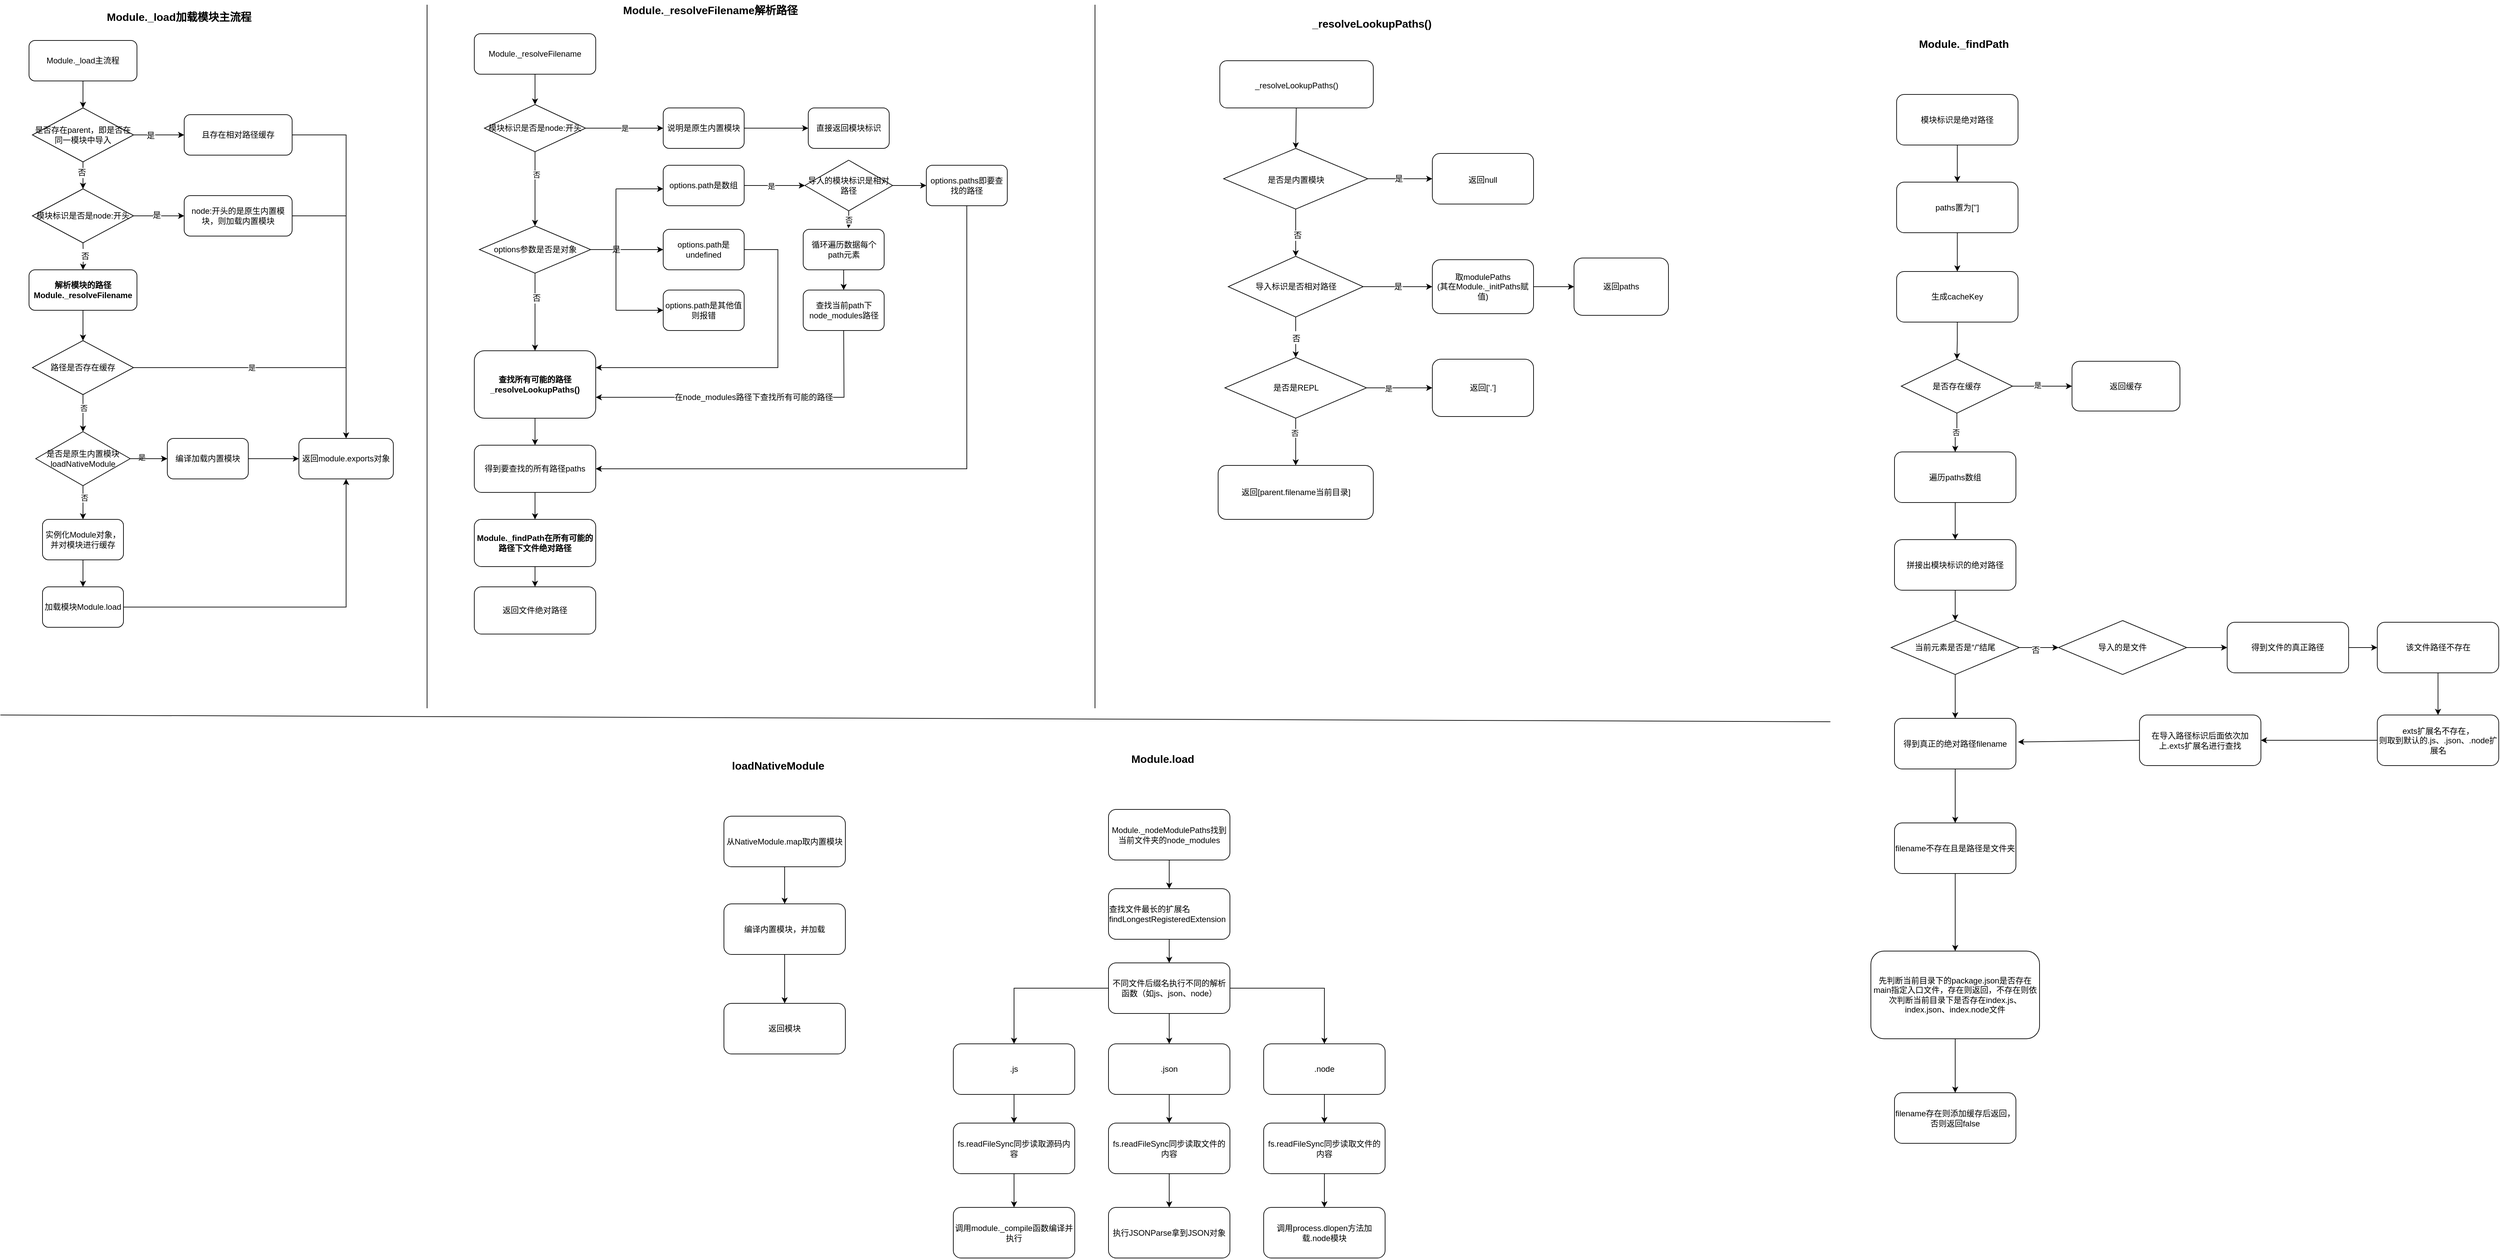 <mxfile version="20.5.3" type="device"><diagram id="jQAzcz3otH8ySnXE5FZI" name="第 1 页"><mxGraphModel dx="1720" dy="942" grid="1" gridSize="10" guides="1" tooltips="1" connect="1" arrows="1" fold="1" page="1" pageScale="1" pageWidth="3300" pageHeight="4681" math="0" shadow="0"><root><mxCell id="0"/><mxCell id="1" parent="0"/><mxCell id="ncr6c4pw31MumQTBHWfN-2" value="" style="edgeStyle=orthogonalEdgeStyle;rounded=0;orthogonalLoop=1;jettySize=auto;html=1;" parent="1" target="WLEjCtqEetgeiRURuD95-1" edge="1"><mxGeometry relative="1" as="geometry"><mxPoint x="140" y="370" as="sourcePoint"/></mxGeometry></mxCell><mxCell id="ncr6c4pw31MumQTBHWfN-17" value="&lt;font style=&quot;font-size: 12px;&quot;&gt;否&lt;/font&gt;" style="edgeLabel;html=1;align=center;verticalAlign=middle;resizable=0;points=[];fontSize=16;" parent="ncr6c4pw31MumQTBHWfN-2" vertex="1" connectable="0"><mxGeometry x="-0.125" y="2" relative="1" as="geometry"><mxPoint as="offset"/></mxGeometry></mxCell><mxCell id="WLEjCtqEetgeiRURuD95-5" value="" style="edgeStyle=orthogonalEdgeStyle;rounded=0;orthogonalLoop=1;jettySize=auto;html=1;" parent="1" source="WLEjCtqEetgeiRURuD95-1" target="WLEjCtqEetgeiRURuD95-3" edge="1"><mxGeometry relative="1" as="geometry"/></mxCell><mxCell id="WLEjCtqEetgeiRURuD95-1" value="&lt;b&gt;解析模块的路径Module._resolveFilename&lt;/b&gt;" style="rounded=1;whiteSpace=wrap;html=1;" parent="1" vertex="1"><mxGeometry x="60" y="410" width="160" height="60" as="geometry"/></mxCell><mxCell id="WLEjCtqEetgeiRURuD95-6" value="" style="edgeStyle=orthogonalEdgeStyle;rounded=0;orthogonalLoop=1;jettySize=auto;html=1;entryX=0.5;entryY=0;entryDx=0;entryDy=0;" parent="1" source="WLEjCtqEetgeiRURuD95-3" target="WLEjCtqEetgeiRURuD95-4" edge="1"><mxGeometry relative="1" as="geometry"/></mxCell><mxCell id="WLEjCtqEetgeiRURuD95-7" value="是" style="edgeLabel;html=1;align=center;verticalAlign=middle;resizable=0;points=[];" parent="WLEjCtqEetgeiRURuD95-6" vertex="1" connectable="0"><mxGeometry x="-0.167" relative="1" as="geometry"><mxPoint as="offset"/></mxGeometry></mxCell><mxCell id="WLEjCtqEetgeiRURuD95-9" value="" style="edgeStyle=orthogonalEdgeStyle;rounded=0;orthogonalLoop=1;jettySize=auto;html=1;" parent="1" source="WLEjCtqEetgeiRURuD95-3" edge="1"><mxGeometry relative="1" as="geometry"><mxPoint x="140" y="650" as="targetPoint"/></mxGeometry></mxCell><mxCell id="WLEjCtqEetgeiRURuD95-10" value="否" style="edgeLabel;html=1;align=center;verticalAlign=middle;resizable=0;points=[];" parent="WLEjCtqEetgeiRURuD95-9" vertex="1" connectable="0"><mxGeometry x="-0.286" y="1" relative="1" as="geometry"><mxPoint as="offset"/></mxGeometry></mxCell><mxCell id="WLEjCtqEetgeiRURuD95-3" value="路径是否存在缓存" style="rhombus;whiteSpace=wrap;html=1;" parent="1" vertex="1"><mxGeometry x="65" y="515" width="150" height="80" as="geometry"/></mxCell><mxCell id="WLEjCtqEetgeiRURuD95-4" value="返回module.exports对象" style="rounded=1;whiteSpace=wrap;html=1;" parent="1" vertex="1"><mxGeometry x="460" y="660" width="140" height="60" as="geometry"/></mxCell><mxCell id="WLEjCtqEetgeiRURuD95-16" value="" style="edgeStyle=orthogonalEdgeStyle;rounded=0;orthogonalLoop=1;jettySize=auto;html=1;" parent="1" source="WLEjCtqEetgeiRURuD95-11" target="WLEjCtqEetgeiRURuD95-15" edge="1"><mxGeometry relative="1" as="geometry"/></mxCell><mxCell id="WLEjCtqEetgeiRURuD95-17" value="否" style="edgeLabel;html=1;align=center;verticalAlign=middle;resizable=0;points=[];" parent="WLEjCtqEetgeiRURuD95-16" vertex="1" connectable="0"><mxGeometry x="-0.286" y="2" relative="1" as="geometry"><mxPoint as="offset"/></mxGeometry></mxCell><mxCell id="ncr6c4pw31MumQTBHWfN-6" value="" style="edgeStyle=orthogonalEdgeStyle;rounded=0;orthogonalLoop=1;jettySize=auto;html=1;" parent="1" source="WLEjCtqEetgeiRURuD95-11" target="ncr6c4pw31MumQTBHWfN-5" edge="1"><mxGeometry relative="1" as="geometry"/></mxCell><mxCell id="ncr6c4pw31MumQTBHWfN-8" value="是" style="edgeLabel;html=1;align=center;verticalAlign=middle;resizable=0;points=[];" parent="ncr6c4pw31MumQTBHWfN-6" vertex="1" connectable="0"><mxGeometry x="-0.378" y="2" relative="1" as="geometry"><mxPoint as="offset"/></mxGeometry></mxCell><mxCell id="ncr6c4pw31MumQTBHWfN-9" value="" style="edgeStyle=orthogonalEdgeStyle;rounded=0;orthogonalLoop=1;jettySize=auto;html=1;" parent="1" source="WLEjCtqEetgeiRURuD95-11" target="ncr6c4pw31MumQTBHWfN-5" edge="1"><mxGeometry relative="1" as="geometry"/></mxCell><mxCell id="WLEjCtqEetgeiRURuD95-11" value="是否是原生内置模块loadNativeModule" style="rhombus;whiteSpace=wrap;html=1;" parent="1" vertex="1"><mxGeometry x="70" y="650" width="140" height="80" as="geometry"/></mxCell><mxCell id="WLEjCtqEetgeiRURuD95-19" value="" style="edgeStyle=orthogonalEdgeStyle;rounded=0;orthogonalLoop=1;jettySize=auto;html=1;" parent="1" source="WLEjCtqEetgeiRURuD95-15" target="WLEjCtqEetgeiRURuD95-18" edge="1"><mxGeometry relative="1" as="geometry"/></mxCell><mxCell id="WLEjCtqEetgeiRURuD95-15" value="实例化Module对象，并对模块进行缓存" style="rounded=1;whiteSpace=wrap;html=1;" parent="1" vertex="1"><mxGeometry x="80" y="780" width="120" height="60" as="geometry"/></mxCell><mxCell id="WLEjCtqEetgeiRURuD95-21" value="" style="edgeStyle=orthogonalEdgeStyle;rounded=0;orthogonalLoop=1;jettySize=auto;html=1;entryX=0.5;entryY=1;entryDx=0;entryDy=0;" parent="1" source="WLEjCtqEetgeiRURuD95-18" target="WLEjCtqEetgeiRURuD95-4" edge="1"><mxGeometry relative="1" as="geometry"><mxPoint x="470" y="730" as="targetPoint"/></mxGeometry></mxCell><mxCell id="WLEjCtqEetgeiRURuD95-18" value="加载模块Module.load" style="rounded=1;whiteSpace=wrap;html=1;" parent="1" vertex="1"><mxGeometry x="80" y="880" width="120" height="60" as="geometry"/></mxCell><mxCell id="WLEjCtqEetgeiRURuD95-24" value="&lt;font style=&quot;font-size: 16px;&quot;&gt;&lt;b&gt;Module._resolveFilename解析路径&lt;/b&gt;&lt;/font&gt;" style="text;html=1;strokeColor=none;fillColor=none;align=center;verticalAlign=middle;whiteSpace=wrap;rounded=0;" parent="1" vertex="1"><mxGeometry x="920" y="10" width="300" height="30" as="geometry"/></mxCell><mxCell id="ncr6c4pw31MumQTBHWfN-36" value="" style="edgeStyle=orthogonalEdgeStyle;rounded=0;orthogonalLoop=1;jettySize=auto;html=1;fontSize=12;" parent="1" source="WLEjCtqEetgeiRURuD95-25" target="ncr6c4pw31MumQTBHWfN-35" edge="1"><mxGeometry relative="1" as="geometry"/></mxCell><mxCell id="WLEjCtqEetgeiRURuD95-25" value="说明是原生内置模块" style="rounded=1;whiteSpace=wrap;html=1;" parent="1" vertex="1"><mxGeometry x="1000" y="170" width="120" height="60" as="geometry"/></mxCell><mxCell id="WLEjCtqEetgeiRURuD95-27" value="是" style="edgeStyle=orthogonalEdgeStyle;rounded=0;orthogonalLoop=1;jettySize=auto;html=1;" parent="1" source="WLEjCtqEetgeiRURuD95-26" target="WLEjCtqEetgeiRURuD95-25" edge="1"><mxGeometry relative="1" as="geometry"/></mxCell><mxCell id="WLEjCtqEetgeiRURuD95-29" value="" style="edgeStyle=orthogonalEdgeStyle;rounded=0;orthogonalLoop=1;jettySize=auto;html=1;entryX=0.5;entryY=0;entryDx=0;entryDy=0;" parent="1" source="WLEjCtqEetgeiRURuD95-26" target="ncr6c4pw31MumQTBHWfN-40" edge="1"><mxGeometry relative="1" as="geometry"><mxPoint x="810" y="290" as="targetPoint"/></mxGeometry></mxCell><mxCell id="WLEjCtqEetgeiRURuD95-32" value="否" style="edgeLabel;html=1;align=center;verticalAlign=middle;resizable=0;points=[];" parent="WLEjCtqEetgeiRURuD95-29" vertex="1" connectable="0"><mxGeometry x="-0.383" y="2" relative="1" as="geometry"><mxPoint as="offset"/></mxGeometry></mxCell><mxCell id="WLEjCtqEetgeiRURuD95-26" value="模块标识是否是node:开头" style="rhombus;whiteSpace=wrap;html=1;" parent="1" vertex="1"><mxGeometry x="735" y="165" width="150" height="70" as="geometry"/></mxCell><mxCell id="WLEjCtqEetgeiRURuD95-42" value="" style="edgeStyle=orthogonalEdgeStyle;rounded=0;orthogonalLoop=1;jettySize=auto;html=1;" parent="1" source="WLEjCtqEetgeiRURuD95-34" target="WLEjCtqEetgeiRURuD95-41" edge="1"><mxGeometry relative="1" as="geometry"/></mxCell><mxCell id="WLEjCtqEetgeiRURuD95-34" value="&lt;b&gt;查找所有可能的路径_resolveLookupPaths()&lt;/b&gt;" style="rounded=1;whiteSpace=wrap;html=1;" parent="1" vertex="1"><mxGeometry x="720" y="530" width="180" height="100" as="geometry"/></mxCell><mxCell id="WLEjCtqEetgeiRURuD95-71" value="" style="edgeStyle=orthogonalEdgeStyle;rounded=0;orthogonalLoop=1;jettySize=auto;html=1;" parent="1" source="WLEjCtqEetgeiRURuD95-41" target="WLEjCtqEetgeiRURuD95-70" edge="1"><mxGeometry relative="1" as="geometry"/></mxCell><mxCell id="WLEjCtqEetgeiRURuD95-41" value="得到要查找的所有路径paths" style="rounded=1;whiteSpace=wrap;html=1;" parent="1" vertex="1"><mxGeometry x="720" y="670" width="180" height="70" as="geometry"/></mxCell><mxCell id="WLEjCtqEetgeiRURuD95-55" value="" style="edgeStyle=orthogonalEdgeStyle;rounded=0;orthogonalLoop=1;jettySize=auto;html=1;entryX=0;entryY=0.5;entryDx=0;entryDy=0;exitX=1;exitY=0.5;exitDx=0;exitDy=0;" parent="1" source="ncr6c4pw31MumQTBHWfN-46" target="WLEjCtqEetgeiRURuD95-63" edge="1"><mxGeometry relative="1" as="geometry"><mxPoint x="1440" y="325" as="targetPoint"/><mxPoint x="1310" y="325" as="sourcePoint"/></mxGeometry></mxCell><mxCell id="WLEjCtqEetgeiRURuD95-56" value="是" style="edgeLabel;html=1;align=center;verticalAlign=middle;resizable=0;points=[];" parent="WLEjCtqEetgeiRURuD95-55" vertex="1" connectable="0"><mxGeometry x="-0.125" y="-1" relative="1" as="geometry"><mxPoint as="offset"/></mxGeometry></mxCell><mxCell id="WLEjCtqEetgeiRURuD95-66" value="否" style="edgeStyle=orthogonalEdgeStyle;rounded=0;orthogonalLoop=1;jettySize=auto;html=1;entryX=0.558;entryY=-0.025;entryDx=0;entryDy=0;entryPerimeter=0;" parent="1" source="WLEjCtqEetgeiRURuD95-63" target="ncr6c4pw31MumQTBHWfN-68" edge="1"><mxGeometry relative="1" as="geometry"><mxPoint x="1300" y="360" as="targetPoint"/></mxGeometry></mxCell><mxCell id="ncr6c4pw31MumQTBHWfN-67" value="" style="edgeStyle=orthogonalEdgeStyle;rounded=0;orthogonalLoop=1;jettySize=auto;html=1;fontSize=12;" parent="1" source="WLEjCtqEetgeiRURuD95-63" target="ncr6c4pw31MumQTBHWfN-66" edge="1"><mxGeometry relative="1" as="geometry"/></mxCell><mxCell id="WLEjCtqEetgeiRURuD95-63" value="导入的模块标识是相对路径" style="rhombus;whiteSpace=wrap;html=1;" parent="1" vertex="1"><mxGeometry x="1210" y="247.5" width="130" height="75" as="geometry"/></mxCell><mxCell id="WLEjCtqEetgeiRURuD95-65" value="查找当前path下node_modules路径" style="rounded=1;whiteSpace=wrap;html=1;" parent="1" vertex="1"><mxGeometry x="1207.5" y="440" width="120" height="60" as="geometry"/></mxCell><mxCell id="WLEjCtqEetgeiRURuD95-73" value="" style="edgeStyle=orthogonalEdgeStyle;rounded=0;orthogonalLoop=1;jettySize=auto;html=1;" parent="1" source="WLEjCtqEetgeiRURuD95-70" target="WLEjCtqEetgeiRURuD95-72" edge="1"><mxGeometry relative="1" as="geometry"/></mxCell><mxCell id="WLEjCtqEetgeiRURuD95-70" value="&lt;b&gt;Module._findPath在所有可能的路径下文件绝对路径&lt;/b&gt;" style="rounded=1;whiteSpace=wrap;html=1;" parent="1" vertex="1"><mxGeometry x="720" y="780" width="180" height="70" as="geometry"/></mxCell><mxCell id="WLEjCtqEetgeiRURuD95-72" value="返回文件绝对路径" style="rounded=1;whiteSpace=wrap;html=1;" parent="1" vertex="1"><mxGeometry x="720" y="880" width="180" height="70" as="geometry"/></mxCell><mxCell id="WLEjCtqEetgeiRURuD95-97" value="" style="edgeStyle=orthogonalEdgeStyle;rounded=0;orthogonalLoop=1;jettySize=auto;html=1;" parent="1" source="WLEjCtqEetgeiRURuD95-74" target="WLEjCtqEetgeiRURuD95-96" edge="1"><mxGeometry relative="1" as="geometry"/></mxCell><mxCell id="WLEjCtqEetgeiRURuD95-74" value="生成cacheKey" style="rounded=1;whiteSpace=wrap;html=1;" parent="1" vertex="1"><mxGeometry x="2828.13" y="412.5" width="180" height="75" as="geometry"/></mxCell><mxCell id="WLEjCtqEetgeiRURuD95-75" value="&lt;font style=&quot;font-size: 16px;&quot;&gt;&lt;b&gt;Module._findPath&lt;/b&gt;&lt;/font&gt;" style="text;html=1;strokeColor=none;fillColor=none;align=center;verticalAlign=middle;whiteSpace=wrap;rounded=0;" parent="1" vertex="1"><mxGeometry x="2898.13" y="60" width="60" height="30" as="geometry"/></mxCell><mxCell id="WLEjCtqEetgeiRURuD95-77" value="&lt;span style=&quot;&quot;&gt;&lt;font style=&quot;font-size: 16px;&quot;&gt;&lt;b&gt;_resolveLookupPaths()&lt;/b&gt;&lt;/font&gt;&lt;/span&gt;" style="text;html=1;align=center;verticalAlign=middle;resizable=0;points=[];autosize=1;strokeColor=none;fillColor=none;" parent="1" vertex="1"><mxGeometry x="1950" y="30" width="200" height="30" as="geometry"/></mxCell><mxCell id="WLEjCtqEetgeiRURuD95-81" value="" style="edgeStyle=orthogonalEdgeStyle;rounded=0;orthogonalLoop=1;jettySize=auto;html=1;" parent="1" source="WLEjCtqEetgeiRURuD95-78" target="WLEjCtqEetgeiRURuD95-80" edge="1"><mxGeometry relative="1" as="geometry"/></mxCell><mxCell id="WLEjCtqEetgeiRURuD95-78" value="取modulePaths&lt;br&gt;(其在Module._initPaths赋值)" style="rounded=1;whiteSpace=wrap;html=1;" parent="1" vertex="1"><mxGeometry x="2140" y="395" width="150" height="80" as="geometry"/></mxCell><mxCell id="WLEjCtqEetgeiRURuD95-80" value="返回paths" style="rounded=1;whiteSpace=wrap;html=1;" parent="1" vertex="1"><mxGeometry x="2350" y="392.5" width="140" height="85" as="geometry"/></mxCell><mxCell id="WLEjCtqEetgeiRURuD95-83" value="导入标识是否相对路径" style="rhombus;whiteSpace=wrap;html=1;" parent="1" vertex="1"><mxGeometry x="1837.5" y="390" width="200" height="90" as="geometry"/></mxCell><mxCell id="WLEjCtqEetgeiRURuD95-90" value="" style="edgeStyle=orthogonalEdgeStyle;rounded=0;orthogonalLoop=1;jettySize=auto;html=1;" parent="1" source="WLEjCtqEetgeiRURuD95-88" target="WLEjCtqEetgeiRURuD95-89" edge="1"><mxGeometry relative="1" as="geometry"/></mxCell><mxCell id="WLEjCtqEetgeiRURuD95-91" value="是" style="edgeLabel;html=1;align=center;verticalAlign=middle;resizable=0;points=[];" parent="WLEjCtqEetgeiRURuD95-90" vertex="1" connectable="0"><mxGeometry x="-0.339" y="-1" relative="1" as="geometry"><mxPoint as="offset"/></mxGeometry></mxCell><mxCell id="WLEjCtqEetgeiRURuD95-93" value="" style="edgeStyle=orthogonalEdgeStyle;rounded=0;orthogonalLoop=1;jettySize=auto;html=1;" parent="1" source="WLEjCtqEetgeiRURuD95-88" target="WLEjCtqEetgeiRURuD95-92" edge="1"><mxGeometry relative="1" as="geometry"/></mxCell><mxCell id="WLEjCtqEetgeiRURuD95-94" value="否" style="edgeLabel;html=1;align=center;verticalAlign=middle;resizable=0;points=[];" parent="WLEjCtqEetgeiRURuD95-93" vertex="1" connectable="0"><mxGeometry x="-0.371" y="-2" relative="1" as="geometry"><mxPoint as="offset"/></mxGeometry></mxCell><mxCell id="WLEjCtqEetgeiRURuD95-88" value="是否是REPL" style="rhombus;whiteSpace=wrap;html=1;" parent="1" vertex="1"><mxGeometry x="1832.51" y="540" width="210" height="90" as="geometry"/></mxCell><mxCell id="WLEjCtqEetgeiRURuD95-89" value="返回['.']" style="rounded=1;whiteSpace=wrap;html=1;" parent="1" vertex="1"><mxGeometry x="2140" y="542.5" width="150" height="85" as="geometry"/></mxCell><mxCell id="WLEjCtqEetgeiRURuD95-92" value="返回[parent.filename当前目录]" style="rounded=1;whiteSpace=wrap;html=1;" parent="1" vertex="1"><mxGeometry x="1822.51" y="700" width="230" height="80" as="geometry"/></mxCell><mxCell id="WLEjCtqEetgeiRURuD95-99" value="" style="edgeStyle=orthogonalEdgeStyle;rounded=0;orthogonalLoop=1;jettySize=auto;html=1;" parent="1" source="WLEjCtqEetgeiRURuD95-96" target="WLEjCtqEetgeiRURuD95-98" edge="1"><mxGeometry relative="1" as="geometry"/></mxCell><mxCell id="WLEjCtqEetgeiRURuD95-101" value="是" style="edgeLabel;html=1;align=center;verticalAlign=middle;resizable=0;points=[];" parent="WLEjCtqEetgeiRURuD95-99" vertex="1" connectable="0"><mxGeometry x="-0.156" y="2" relative="1" as="geometry"><mxPoint as="offset"/></mxGeometry></mxCell><mxCell id="WLEjCtqEetgeiRURuD95-102" value="否" style="edgeStyle=orthogonalEdgeStyle;rounded=0;orthogonalLoop=1;jettySize=auto;html=1;" parent="1" source="WLEjCtqEetgeiRURuD95-96" target="WLEjCtqEetgeiRURuD95-100" edge="1"><mxGeometry relative="1" as="geometry"/></mxCell><mxCell id="WLEjCtqEetgeiRURuD95-96" value="是否存在缓存" style="rhombus;whiteSpace=wrap;html=1;" parent="1" vertex="1"><mxGeometry x="2835" y="542.5" width="165" height="80" as="geometry"/></mxCell><mxCell id="WLEjCtqEetgeiRURuD95-98" value="返回缓存" style="rounded=1;whiteSpace=wrap;html=1;" parent="1" vertex="1"><mxGeometry x="3088.13" y="545.63" width="160" height="73.75" as="geometry"/></mxCell><mxCell id="ncr6c4pw31MumQTBHWfN-126" value="" style="edgeStyle=orthogonalEdgeStyle;rounded=0;orthogonalLoop=1;jettySize=auto;html=1;fontSize=12;fontColor=#000000;" parent="1" source="WLEjCtqEetgeiRURuD95-100" target="WLEjCtqEetgeiRURuD95-103" edge="1"><mxGeometry relative="1" as="geometry"/></mxCell><mxCell id="WLEjCtqEetgeiRURuD95-100" value="遍历paths数组" style="rounded=1;whiteSpace=wrap;html=1;" parent="1" vertex="1"><mxGeometry x="2825" y="680" width="180" height="75" as="geometry"/></mxCell><mxCell id="WLEjCtqEetgeiRURuD95-107" value="" style="edgeStyle=orthogonalEdgeStyle;rounded=0;orthogonalLoop=1;jettySize=auto;html=1;" parent="1" source="WLEjCtqEetgeiRURuD95-103" target="WLEjCtqEetgeiRURuD95-106" edge="1"><mxGeometry relative="1" as="geometry"/></mxCell><mxCell id="WLEjCtqEetgeiRURuD95-103" value="拼接出模块标识的绝对路径" style="rounded=1;whiteSpace=wrap;html=1;" parent="1" vertex="1"><mxGeometry x="2825" y="810" width="180" height="75" as="geometry"/></mxCell><mxCell id="ncr6c4pw31MumQTBHWfN-104" value="" style="edgeStyle=orthogonalEdgeStyle;rounded=0;orthogonalLoop=1;jettySize=auto;html=1;fontSize=16;fontColor=#000000;" parent="1" source="WLEjCtqEetgeiRURuD95-106" target="ncr6c4pw31MumQTBHWfN-102" edge="1"><mxGeometry relative="1" as="geometry"/></mxCell><mxCell id="ncr6c4pw31MumQTBHWfN-105" value="&lt;font style=&quot;font-size: 12px;&quot;&gt;否&lt;/font&gt;" style="edgeLabel;html=1;align=center;verticalAlign=middle;resizable=0;points=[];fontSize=16;fontColor=#000000;" parent="ncr6c4pw31MumQTBHWfN-104" vertex="1" connectable="0"><mxGeometry x="-0.178" y="-2" relative="1" as="geometry"><mxPoint as="offset"/></mxGeometry></mxCell><mxCell id="ncr6c4pw31MumQTBHWfN-124" value="" style="edgeStyle=orthogonalEdgeStyle;rounded=0;orthogonalLoop=1;jettySize=auto;html=1;fontSize=12;fontColor=#000000;" parent="1" source="WLEjCtqEetgeiRURuD95-106" target="WLEjCtqEetgeiRURuD95-111" edge="1"><mxGeometry relative="1" as="geometry"/></mxCell><mxCell id="WLEjCtqEetgeiRURuD95-106" value="当前元素是否是“/”结尾" style="rhombus;whiteSpace=wrap;html=1;" parent="1" vertex="1"><mxGeometry x="2820" y="930" width="190" height="80" as="geometry"/></mxCell><mxCell id="WLEjCtqEetgeiRURuD95-117" value="" style="edgeStyle=orthogonalEdgeStyle;rounded=0;orthogonalLoop=1;jettySize=auto;html=1;fontSize=12;" parent="1" source="WLEjCtqEetgeiRURuD95-111" target="WLEjCtqEetgeiRURuD95-116" edge="1"><mxGeometry relative="1" as="geometry"/></mxCell><mxCell id="WLEjCtqEetgeiRURuD95-111" value="得到真正的绝对路径filename" style="rounded=1;whiteSpace=wrap;html=1;" parent="1" vertex="1"><mxGeometry x="2825" y="1075" width="180" height="75" as="geometry"/></mxCell><mxCell id="WLEjCtqEetgeiRURuD95-113" value="&lt;p&gt;&lt;font style=&quot;font-size: 12px;&quot;&gt;&lt;span style=&quot;caret-color: rgb(51, 51, 51); font-family: &amp;quot;Open Sans&amp;quot;, &amp;quot;Clear Sans&amp;quot;, &amp;quot;Helvetica Neue&amp;quot;, Helvetica, Arial, sans-serif; orphans: 4; text-align: left; text-size-adjust: auto; background-color: rgb(255, 255, 255);&quot;&gt;在导入路径标识后面依次加上.exts扩展名进行查找&lt;/span&gt;&lt;/font&gt;&lt;/p&gt;" style="rounded=1;whiteSpace=wrap;html=1;" parent="1" vertex="1"><mxGeometry x="3188.13" y="1070" width="180" height="75" as="geometry"/></mxCell><mxCell id="WLEjCtqEetgeiRURuD95-119" value="" style="edgeStyle=orthogonalEdgeStyle;rounded=0;orthogonalLoop=1;jettySize=auto;html=1;fontFamily=Helvetica;fontSize=12;" parent="1" source="WLEjCtqEetgeiRURuD95-116" target="WLEjCtqEetgeiRURuD95-118" edge="1"><mxGeometry relative="1" as="geometry"/></mxCell><mxCell id="WLEjCtqEetgeiRURuD95-116" value="filename不存在且是路径是文件夹" style="rounded=1;whiteSpace=wrap;html=1;" parent="1" vertex="1"><mxGeometry x="2825" y="1230" width="180" height="75" as="geometry"/></mxCell><mxCell id="WLEjCtqEetgeiRURuD95-121" value="" style="edgeStyle=orthogonalEdgeStyle;rounded=0;orthogonalLoop=1;jettySize=auto;html=1;fontFamily=Helvetica;fontSize=12;" parent="1" source="WLEjCtqEetgeiRURuD95-118" target="WLEjCtqEetgeiRURuD95-120" edge="1"><mxGeometry relative="1" as="geometry"/></mxCell><mxCell id="WLEjCtqEetgeiRURuD95-118" value="&lt;font style=&quot;font-size: 12px;&quot;&gt;&lt;span style=&quot;caret-color: rgb(51, 51, 51); orphans: 4; text-align: left; text-size-adjust: auto; background-color: rgb(255, 255, 255);&quot;&gt;&lt;font style=&quot;font-size: 12px;&quot;&gt;先判断当前目录下的package.json是否存在main指定入口文件，&lt;/font&gt;&lt;/span&gt;&lt;span style=&quot;caret-color: rgb(51, 51, 51); orphans: 4; text-align: left; text-size-adjust: auto; background-color: rgb(255, 255, 255);&quot;&gt;存在则返回，不存在则依次判断当前目录下是否存在index.js、index.json、index.node文件&lt;/span&gt;&lt;/font&gt;" style="rounded=1;whiteSpace=wrap;html=1;fontSize=12;" parent="1" vertex="1"><mxGeometry x="2790" y="1420" width="250" height="130" as="geometry"/></mxCell><mxCell id="WLEjCtqEetgeiRURuD95-120" value="filename存在则添加缓存后返回，否则返回false" style="rounded=1;whiteSpace=wrap;html=1;" parent="1" vertex="1"><mxGeometry x="2825" y="1630" width="180" height="75" as="geometry"/></mxCell><mxCell id="WLEjCtqEetgeiRURuD95-129" value="" style="edgeStyle=orthogonalEdgeStyle;rounded=0;orthogonalLoop=1;jettySize=auto;html=1;fontFamily=Helvetica;fontSize=12;" parent="1" source="WLEjCtqEetgeiRURuD95-122" target="WLEjCtqEetgeiRURuD95-126" edge="1"><mxGeometry relative="1" as="geometry"/></mxCell><mxCell id="WLEjCtqEetgeiRURuD95-122" value="从NativeModule.map取内置模块" style="rounded=1;whiteSpace=wrap;html=1;fontFamily=Helvetica;fontSize=12;" parent="1" vertex="1"><mxGeometry x="1090" y="1220" width="180" height="75" as="geometry"/></mxCell><mxCell id="WLEjCtqEetgeiRURuD95-123" value="&lt;font style=&quot;font-size: 16px;&quot;&gt;&lt;b&gt;loadNativeModule&lt;/b&gt;&lt;/font&gt;" style="text;html=1;align=center;verticalAlign=middle;resizable=0;points=[];autosize=1;strokeColor=none;fillColor=none;fontSize=12;fontFamily=Helvetica;" parent="1" vertex="1"><mxGeometry x="1090" y="1130" width="160" height="30" as="geometry"/></mxCell><mxCell id="WLEjCtqEetgeiRURuD95-132" value="" style="edgeStyle=orthogonalEdgeStyle;rounded=0;orthogonalLoop=1;jettySize=auto;html=1;fontFamily=Helvetica;fontSize=12;" parent="1" source="WLEjCtqEetgeiRURuD95-124" target="WLEjCtqEetgeiRURuD95-131" edge="1"><mxGeometry relative="1" as="geometry"/></mxCell><mxCell id="WLEjCtqEetgeiRURuD95-124" value="&lt;div style=&quot;orphans: 4;&quot;&gt;&lt;font style=&quot;font-size: 12px;&quot;&gt;Module._nodeModulePaths找到当前文件夹的node_modules&lt;/font&gt;&lt;br&gt;&lt;/div&gt;" style="rounded=1;whiteSpace=wrap;html=1;fontFamily=Helvetica;fontSize=12;align=center;" parent="1" vertex="1"><mxGeometry x="1660" y="1210" width="180" height="75" as="geometry"/></mxCell><mxCell id="WLEjCtqEetgeiRURuD95-125" value="&lt;font style=&quot;font-size: 16px;&quot;&gt;&lt;b&gt;Module.load&lt;/b&gt;&lt;/font&gt;" style="text;html=1;align=center;verticalAlign=middle;resizable=0;points=[];autosize=1;strokeColor=none;fillColor=none;fontSize=12;fontFamily=Helvetica;" parent="1" vertex="1"><mxGeometry x="1680" y="1120" width="120" height="30" as="geometry"/></mxCell><mxCell id="WLEjCtqEetgeiRURuD95-130" value="" style="edgeStyle=orthogonalEdgeStyle;rounded=0;orthogonalLoop=1;jettySize=auto;html=1;fontFamily=Helvetica;fontSize=12;" parent="1" source="WLEjCtqEetgeiRURuD95-126" target="WLEjCtqEetgeiRURuD95-128" edge="1"><mxGeometry relative="1" as="geometry"/></mxCell><mxCell id="WLEjCtqEetgeiRURuD95-126" value="编译内置模块，并加载" style="rounded=1;whiteSpace=wrap;html=1;fontFamily=Helvetica;fontSize=12;" parent="1" vertex="1"><mxGeometry x="1090" y="1350" width="180" height="75" as="geometry"/></mxCell><mxCell id="WLEjCtqEetgeiRURuD95-128" value="返回模块" style="rounded=1;whiteSpace=wrap;html=1;fontFamily=Helvetica;fontSize=12;" parent="1" vertex="1"><mxGeometry x="1090" y="1497.5" width="180" height="75" as="geometry"/></mxCell><mxCell id="WLEjCtqEetgeiRURuD95-134" value="" style="edgeStyle=orthogonalEdgeStyle;rounded=0;orthogonalLoop=1;jettySize=auto;html=1;fontFamily=Helvetica;fontSize=12;" parent="1" source="WLEjCtqEetgeiRURuD95-131" target="WLEjCtqEetgeiRURuD95-133" edge="1"><mxGeometry relative="1" as="geometry"/></mxCell><mxCell id="WLEjCtqEetgeiRURuD95-131" value="&lt;div style=&quot;orphans: 4; text-align: left;&quot;&gt;&lt;font style=&quot;font-size: 12px;&quot;&gt;查找文件最长的扩展名findLongestRegisteredExtension&lt;/font&gt;&lt;br&gt;&lt;/div&gt;" style="rounded=1;whiteSpace=wrap;html=1;fontFamily=Helvetica;fontSize=12;" parent="1" vertex="1"><mxGeometry x="1660" y="1327.5" width="180" height="75" as="geometry"/></mxCell><mxCell id="WLEjCtqEetgeiRURuD95-140" value="" style="edgeStyle=orthogonalEdgeStyle;rounded=0;orthogonalLoop=1;jettySize=auto;html=1;fontFamily=Helvetica;fontSize=12;" parent="1" source="WLEjCtqEetgeiRURuD95-133" target="WLEjCtqEetgeiRURuD95-138" edge="1"><mxGeometry relative="1" as="geometry"/></mxCell><mxCell id="WLEjCtqEetgeiRURuD95-133" value="不同文件后缀名执行不同的解析函数（如js、json、node）" style="rounded=1;whiteSpace=wrap;html=1;fontFamily=Helvetica;fontSize=12;" parent="1" vertex="1"><mxGeometry x="1660" y="1437.5" width="180" height="75" as="geometry"/></mxCell><mxCell id="WLEjCtqEetgeiRURuD95-144" value="" style="edgeStyle=orthogonalEdgeStyle;rounded=0;orthogonalLoop=1;jettySize=auto;html=1;fontFamily=Helvetica;fontSize=12;" parent="1" source="WLEjCtqEetgeiRURuD95-137" target="WLEjCtqEetgeiRURuD95-143" edge="1"><mxGeometry relative="1" as="geometry"/></mxCell><mxCell id="WLEjCtqEetgeiRURuD95-137" value=".js" style="rounded=1;whiteSpace=wrap;html=1;fontFamily=Helvetica;fontSize=12;" parent="1" vertex="1"><mxGeometry x="1430" y="1557.5" width="180" height="75" as="geometry"/></mxCell><mxCell id="WLEjCtqEetgeiRURuD95-148" value="" style="edgeStyle=orthogonalEdgeStyle;rounded=0;orthogonalLoop=1;jettySize=auto;html=1;fontFamily=Helvetica;fontSize=12;" parent="1" source="WLEjCtqEetgeiRURuD95-138" target="WLEjCtqEetgeiRURuD95-147" edge="1"><mxGeometry relative="1" as="geometry"/></mxCell><mxCell id="WLEjCtqEetgeiRURuD95-138" value=".json" style="rounded=1;whiteSpace=wrap;html=1;fontFamily=Helvetica;fontSize=12;" parent="1" vertex="1"><mxGeometry x="1660" y="1557.5" width="180" height="75" as="geometry"/></mxCell><mxCell id="WLEjCtqEetgeiRURuD95-152" value="" style="edgeStyle=orthogonalEdgeStyle;rounded=0;orthogonalLoop=1;jettySize=auto;html=1;fontFamily=Helvetica;fontSize=12;" parent="1" source="WLEjCtqEetgeiRURuD95-139" target="WLEjCtqEetgeiRURuD95-151" edge="1"><mxGeometry relative="1" as="geometry"/></mxCell><mxCell id="WLEjCtqEetgeiRURuD95-139" value=".node" style="rounded=1;whiteSpace=wrap;html=1;fontFamily=Helvetica;fontSize=12;" parent="1" vertex="1"><mxGeometry x="1890" y="1557.5" width="180" height="75" as="geometry"/></mxCell><mxCell id="WLEjCtqEetgeiRURuD95-141" value="" style="endArrow=classic;html=1;rounded=0;fontFamily=Helvetica;fontSize=12;entryX=0.5;entryY=0;entryDx=0;entryDy=0;exitX=0;exitY=0.5;exitDx=0;exitDy=0;" parent="1" source="WLEjCtqEetgeiRURuD95-133" target="WLEjCtqEetgeiRURuD95-137" edge="1"><mxGeometry width="50" height="50" relative="1" as="geometry"><mxPoint x="1680" y="1467.5" as="sourcePoint"/><mxPoint x="1590" y="1557.5" as="targetPoint"/><Array as="points"><mxPoint x="1520" y="1475"/></Array></mxGeometry></mxCell><mxCell id="WLEjCtqEetgeiRURuD95-142" value="" style="endArrow=classic;html=1;rounded=0;fontFamily=Helvetica;fontSize=12;entryX=0.5;entryY=0;entryDx=0;entryDy=0;exitX=1;exitY=0.5;exitDx=0;exitDy=0;" parent="1" source="WLEjCtqEetgeiRURuD95-133" target="WLEjCtqEetgeiRURuD95-139" edge="1"><mxGeometry width="50" height="50" relative="1" as="geometry"><mxPoint x="1850" y="1470" as="sourcePoint"/><mxPoint x="1950" y="1467.5" as="targetPoint"/><Array as="points"><mxPoint x="1980" y="1475"/></Array></mxGeometry></mxCell><mxCell id="WLEjCtqEetgeiRURuD95-146" value="" style="edgeStyle=orthogonalEdgeStyle;rounded=0;orthogonalLoop=1;jettySize=auto;html=1;fontFamily=Helvetica;fontSize=12;" parent="1" source="WLEjCtqEetgeiRURuD95-143" target="WLEjCtqEetgeiRURuD95-145" edge="1"><mxGeometry relative="1" as="geometry"/></mxCell><mxCell id="WLEjCtqEetgeiRURuD95-143" value="fs.readFileSync同步读取源码内容" style="rounded=1;whiteSpace=wrap;html=1;fontFamily=Helvetica;fontSize=12;" parent="1" vertex="1"><mxGeometry x="1430" y="1675" width="180" height="75" as="geometry"/></mxCell><mxCell id="WLEjCtqEetgeiRURuD95-145" value="调用module._compile函数编译并执行" style="rounded=1;whiteSpace=wrap;html=1;fontFamily=Helvetica;fontSize=12;" parent="1" vertex="1"><mxGeometry x="1430" y="1800" width="180" height="75" as="geometry"/></mxCell><mxCell id="WLEjCtqEetgeiRURuD95-150" value="" style="edgeStyle=orthogonalEdgeStyle;rounded=0;orthogonalLoop=1;jettySize=auto;html=1;fontFamily=Helvetica;fontSize=12;" parent="1" source="WLEjCtqEetgeiRURuD95-147" target="WLEjCtqEetgeiRURuD95-149" edge="1"><mxGeometry relative="1" as="geometry"/></mxCell><mxCell id="WLEjCtqEetgeiRURuD95-147" value="&lt;span style=&quot;caret-color: rgb(51, 51, 51); orphans: 4; text-align: start; text-size-adjust: auto; background-color: rgb(255, 255, 255);&quot;&gt;&lt;font style=&quot;font-size: 12px;&quot;&gt;fs.readFileSync同步读取文件的内容&lt;/font&gt;&lt;/span&gt;" style="rounded=1;whiteSpace=wrap;html=1;fontFamily=Helvetica;fontSize=12;" parent="1" vertex="1"><mxGeometry x="1660" y="1675" width="180" height="75" as="geometry"/></mxCell><mxCell id="WLEjCtqEetgeiRURuD95-149" value="&lt;span style=&quot;caret-color: rgb(51, 51, 51); orphans: 4; text-align: start; text-size-adjust: auto; background-color: rgb(255, 255, 255);&quot;&gt;&lt;font style=&quot;font-size: 12px;&quot;&gt;执行JSONParse拿到JSON对象&lt;/font&gt;&lt;/span&gt;" style="rounded=1;whiteSpace=wrap;html=1;fontFamily=Helvetica;fontSize=12;" parent="1" vertex="1"><mxGeometry x="1660" y="1800" width="180" height="75" as="geometry"/></mxCell><mxCell id="WLEjCtqEetgeiRURuD95-154" value="" style="edgeStyle=orthogonalEdgeStyle;rounded=0;orthogonalLoop=1;jettySize=auto;html=1;fontFamily=Helvetica;fontSize=12;" parent="1" source="WLEjCtqEetgeiRURuD95-151" target="WLEjCtqEetgeiRURuD95-153" edge="1"><mxGeometry relative="1" as="geometry"/></mxCell><mxCell id="WLEjCtqEetgeiRURuD95-151" value="fs.readFileSync同步读取文件的内容" style="rounded=1;whiteSpace=wrap;html=1;fontFamily=Helvetica;fontSize=12;" parent="1" vertex="1"><mxGeometry x="1890" y="1675" width="180" height="75" as="geometry"/></mxCell><mxCell id="WLEjCtqEetgeiRURuD95-153" value="调用process.dlopen方法加载.node模块" style="rounded=1;whiteSpace=wrap;html=1;fontFamily=Helvetica;fontSize=12;" parent="1" vertex="1"><mxGeometry x="1890" y="1800" width="180" height="75" as="geometry"/></mxCell><mxCell id="WLEjCtqEetgeiRURuD95-155" value="" style="endArrow=none;html=1;rounded=0;fontFamily=Helvetica;fontSize=12;" parent="1" edge="1"><mxGeometry width="50" height="50" relative="1" as="geometry"><mxPoint x="17.647" y="1070" as="sourcePoint"/><mxPoint x="2730" y="1080" as="targetPoint"/></mxGeometry></mxCell><mxCell id="ncr6c4pw31MumQTBHWfN-4" value="&lt;b&gt;&lt;font style=&quot;font-size: 16px;&quot;&gt;Module._load加载模块主流程&lt;/font&gt;&lt;/b&gt;" style="text;html=1;strokeColor=none;fillColor=none;align=center;verticalAlign=middle;whiteSpace=wrap;rounded=0;" parent="1" vertex="1"><mxGeometry x="160" y="20" width="245" height="30" as="geometry"/></mxCell><mxCell id="ncr6c4pw31MumQTBHWfN-7" value="" style="edgeStyle=orthogonalEdgeStyle;rounded=0;orthogonalLoop=1;jettySize=auto;html=1;" parent="1" source="ncr6c4pw31MumQTBHWfN-5" target="WLEjCtqEetgeiRURuD95-4" edge="1"><mxGeometry relative="1" as="geometry"/></mxCell><mxCell id="ncr6c4pw31MumQTBHWfN-5" value="编译加载内置模块" style="rounded=1;whiteSpace=wrap;html=1;" parent="1" vertex="1"><mxGeometry x="265" y="660" width="120" height="60" as="geometry"/></mxCell><mxCell id="ncr6c4pw31MumQTBHWfN-12" value="" style="edgeStyle=orthogonalEdgeStyle;rounded=0;orthogonalLoop=1;jettySize=auto;html=1;fontSize=16;" parent="1" edge="1"><mxGeometry relative="1" as="geometry"><mxPoint x="140" y="250" as="sourcePoint"/><mxPoint x="140" y="290" as="targetPoint"/><Array as="points"><mxPoint x="140" y="290"/><mxPoint x="140" y="290"/></Array></mxGeometry></mxCell><mxCell id="ncr6c4pw31MumQTBHWfN-22" value="否" style="edgeLabel;html=1;align=center;verticalAlign=middle;resizable=0;points=[];fontSize=12;" parent="ncr6c4pw31MumQTBHWfN-12" vertex="1" connectable="0"><mxGeometry x="-0.225" y="-2" relative="1" as="geometry"><mxPoint as="offset"/></mxGeometry></mxCell><mxCell id="ncr6c4pw31MumQTBHWfN-18" value="" style="edgeStyle=orthogonalEdgeStyle;rounded=0;orthogonalLoop=1;jettySize=auto;html=1;fontSize=12;" parent="1" source="ncr6c4pw31MumQTBHWfN-14" target="ncr6c4pw31MumQTBHWfN-15" edge="1"><mxGeometry relative="1" as="geometry"/></mxCell><mxCell id="ncr6c4pw31MumQTBHWfN-19" value="是" style="edgeLabel;html=1;align=center;verticalAlign=middle;resizable=0;points=[];fontSize=12;" parent="ncr6c4pw31MumQTBHWfN-18" vertex="1" connectable="0"><mxGeometry x="-0.106" y="2" relative="1" as="geometry"><mxPoint y="1" as="offset"/></mxGeometry></mxCell><mxCell id="ncr6c4pw31MumQTBHWfN-14" value="模块标识是否是node:开头" style="rhombus;whiteSpace=wrap;html=1;" parent="1" vertex="1"><mxGeometry x="65" y="290" width="150" height="80" as="geometry"/></mxCell><mxCell id="ncr6c4pw31MumQTBHWfN-15" value="node:开头的是原生内置模块，则加载内置模块" style="rounded=1;whiteSpace=wrap;html=1;" parent="1" vertex="1"><mxGeometry x="290" y="300" width="160" height="60" as="geometry"/></mxCell><mxCell id="ncr6c4pw31MumQTBHWfN-26" value="" style="edgeStyle=orthogonalEdgeStyle;rounded=0;orthogonalLoop=1;jettySize=auto;html=1;fontSize=12;" parent="1" source="ncr6c4pw31MumQTBHWfN-21" target="ncr6c4pw31MumQTBHWfN-25" edge="1"><mxGeometry relative="1" as="geometry"/></mxCell><mxCell id="ncr6c4pw31MumQTBHWfN-27" value="是" style="edgeLabel;html=1;align=center;verticalAlign=middle;resizable=0;points=[];fontSize=12;" parent="ncr6c4pw31MumQTBHWfN-26" vertex="1" connectable="0"><mxGeometry x="-0.333" relative="1" as="geometry"><mxPoint y="1" as="offset"/></mxGeometry></mxCell><mxCell id="ncr6c4pw31MumQTBHWfN-21" value="是否存在parent，即是否在同一模块中导入" style="rhombus;whiteSpace=wrap;html=1;" parent="1" vertex="1"><mxGeometry x="65" y="170" width="150" height="80" as="geometry"/></mxCell><mxCell id="ncr6c4pw31MumQTBHWfN-25" value="且存在相对路径缓存" style="rounded=1;whiteSpace=wrap;html=1;" parent="1" vertex="1"><mxGeometry x="290" y="180" width="160" height="60" as="geometry"/></mxCell><mxCell id="ncr6c4pw31MumQTBHWfN-30" value="" style="endArrow=none;html=1;rounded=0;fontSize=12;exitX=1;exitY=0.5;exitDx=0;exitDy=0;" parent="1" source="ncr6c4pw31MumQTBHWfN-15" edge="1"><mxGeometry width="50" height="50" relative="1" as="geometry"><mxPoint x="550" y="410" as="sourcePoint"/><mxPoint x="530" y="570" as="targetPoint"/><Array as="points"><mxPoint x="530" y="330"/></Array></mxGeometry></mxCell><mxCell id="ncr6c4pw31MumQTBHWfN-31" value="" style="endArrow=none;html=1;rounded=0;fontSize=12;exitX=1;exitY=0.5;exitDx=0;exitDy=0;" parent="1" source="ncr6c4pw31MumQTBHWfN-25" edge="1"><mxGeometry width="50" height="50" relative="1" as="geometry"><mxPoint x="445" y="340" as="sourcePoint"/><mxPoint x="530" y="340" as="targetPoint"/><Array as="points"><mxPoint x="530" y="210"/></Array></mxGeometry></mxCell><mxCell id="ncr6c4pw31MumQTBHWfN-33" value="" style="edgeStyle=orthogonalEdgeStyle;rounded=0;orthogonalLoop=1;jettySize=auto;html=1;fontSize=12;" parent="1" source="ncr6c4pw31MumQTBHWfN-32" target="ncr6c4pw31MumQTBHWfN-21" edge="1"><mxGeometry relative="1" as="geometry"/></mxCell><mxCell id="ncr6c4pw31MumQTBHWfN-32" value="Module._load主流程" style="rounded=1;whiteSpace=wrap;html=1;" parent="1" vertex="1"><mxGeometry x="60" y="70" width="160" height="60" as="geometry"/></mxCell><mxCell id="ncr6c4pw31MumQTBHWfN-34" value="" style="endArrow=none;html=1;rounded=0;fontSize=12;" parent="1" edge="1"><mxGeometry width="50" height="50" relative="1" as="geometry"><mxPoint x="650" y="1060" as="sourcePoint"/><mxPoint x="650" y="17" as="targetPoint"/></mxGeometry></mxCell><mxCell id="ncr6c4pw31MumQTBHWfN-35" value="直接返回模块标识" style="rounded=1;whiteSpace=wrap;html=1;" parent="1" vertex="1"><mxGeometry x="1215" y="170" width="120" height="60" as="geometry"/></mxCell><mxCell id="ncr6c4pw31MumQTBHWfN-38" value="" style="edgeStyle=orthogonalEdgeStyle;rounded=0;orthogonalLoop=1;jettySize=auto;html=1;fontSize=12;" parent="1" source="ncr6c4pw31MumQTBHWfN-37" target="WLEjCtqEetgeiRURuD95-26" edge="1"><mxGeometry relative="1" as="geometry"/></mxCell><mxCell id="ncr6c4pw31MumQTBHWfN-37" value="Module._resolveFilename" style="rounded=1;whiteSpace=wrap;html=1;" parent="1" vertex="1"><mxGeometry x="720" y="60" width="180" height="60" as="geometry"/></mxCell><mxCell id="ncr6c4pw31MumQTBHWfN-78" value="" style="edgeStyle=orthogonalEdgeStyle;rounded=0;orthogonalLoop=1;jettySize=auto;html=1;fontSize=12;" parent="1" source="ncr6c4pw31MumQTBHWfN-40" target="WLEjCtqEetgeiRURuD95-34" edge="1"><mxGeometry relative="1" as="geometry"/></mxCell><mxCell id="ncr6c4pw31MumQTBHWfN-79" value="否" style="edgeLabel;html=1;align=center;verticalAlign=middle;resizable=0;points=[];fontSize=12;" parent="ncr6c4pw31MumQTBHWfN-78" vertex="1" connectable="0"><mxGeometry x="-0.353" y="2" relative="1" as="geometry"><mxPoint as="offset"/></mxGeometry></mxCell><mxCell id="ncr6c4pw31MumQTBHWfN-40" value="options参数是否是对象" style="rhombus;whiteSpace=wrap;html=1;" parent="1" vertex="1"><mxGeometry x="727.5" y="345" width="165" height="70" as="geometry"/></mxCell><mxCell id="ncr6c4pw31MumQTBHWfN-43" value="" style="endArrow=classic;html=1;rounded=0;fontSize=12;exitX=1;exitY=0.5;exitDx=0;exitDy=0;entryX=0;entryY=0.5;entryDx=0;entryDy=0;" parent="1" source="ncr6c4pw31MumQTBHWfN-40" target="ncr6c4pw31MumQTBHWfN-47" edge="1"><mxGeometry width="50" height="50" relative="1" as="geometry"><mxPoint x="940" y="380" as="sourcePoint"/><mxPoint x="930" y="320" as="targetPoint"/></mxGeometry></mxCell><mxCell id="ncr6c4pw31MumQTBHWfN-44" value="是" style="edgeLabel;html=1;align=center;verticalAlign=middle;resizable=0;points=[];fontSize=12;" parent="ncr6c4pw31MumQTBHWfN-43" vertex="1" connectable="0"><mxGeometry x="-0.308" relative="1" as="geometry"><mxPoint as="offset"/></mxGeometry></mxCell><mxCell id="ncr6c4pw31MumQTBHWfN-46" value="options.path是数组" style="rounded=1;whiteSpace=wrap;html=1;fontSize=12;" parent="1" vertex="1"><mxGeometry x="1000" y="255" width="120" height="60" as="geometry"/></mxCell><mxCell id="ncr6c4pw31MumQTBHWfN-47" value="options.path是undefined" style="rounded=1;whiteSpace=wrap;html=1;fontSize=12;" parent="1" vertex="1"><mxGeometry x="1000" y="350" width="120" height="60" as="geometry"/></mxCell><mxCell id="ncr6c4pw31MumQTBHWfN-48" value="options.path是其他值则报错" style="rounded=1;whiteSpace=wrap;html=1;fontSize=12;" parent="1" vertex="1"><mxGeometry x="1000" y="440" width="120" height="60" as="geometry"/></mxCell><mxCell id="ncr6c4pw31MumQTBHWfN-50" value="" style="endArrow=classic;html=1;rounded=0;fontSize=12;" parent="1" edge="1"><mxGeometry width="50" height="50" relative="1" as="geometry"><mxPoint x="930" y="290" as="sourcePoint"/><mxPoint x="1000" y="290" as="targetPoint"/></mxGeometry></mxCell><mxCell id="ncr6c4pw31MumQTBHWfN-52" value="" style="endArrow=classic;html=1;rounded=0;fontSize=12;entryX=0;entryY=0.5;entryDx=0;entryDy=0;" parent="1" target="ncr6c4pw31MumQTBHWfN-48" edge="1"><mxGeometry width="50" height="50" relative="1" as="geometry"><mxPoint x="930" y="470" as="sourcePoint"/><mxPoint x="1010" y="390" as="targetPoint"/></mxGeometry></mxCell><mxCell id="ncr6c4pw31MumQTBHWfN-53" value="" style="endArrow=none;html=1;rounded=0;fontSize=12;" parent="1" edge="1"><mxGeometry width="50" height="50" relative="1" as="geometry"><mxPoint x="930" y="470" as="sourcePoint"/><mxPoint x="930" y="290" as="targetPoint"/></mxGeometry></mxCell><mxCell id="ncr6c4pw31MumQTBHWfN-60" value="" style="endArrow=classic;html=1;rounded=0;fontSize=12;exitX=1;exitY=0.5;exitDx=0;exitDy=0;entryX=1;entryY=0.25;entryDx=0;entryDy=0;" parent="1" source="ncr6c4pw31MumQTBHWfN-47" target="WLEjCtqEetgeiRURuD95-34" edge="1"><mxGeometry width="50" height="50" relative="1" as="geometry"><mxPoint x="1220" y="410" as="sourcePoint"/><mxPoint x="880" y="560" as="targetPoint"/><Array as="points"><mxPoint x="1170" y="380"/><mxPoint x="1170" y="555"/></Array></mxGeometry></mxCell><mxCell id="ncr6c4pw31MumQTBHWfN-64" value="" style="endArrow=classic;html=1;rounded=0;fontSize=12;exitX=0.5;exitY=1;exitDx=0;exitDy=0;entryX=1;entryY=0.5;entryDx=0;entryDy=0;" parent="1" source="ncr6c4pw31MumQTBHWfN-66" target="WLEjCtqEetgeiRURuD95-41" edge="1"><mxGeometry width="50" height="50" relative="1" as="geometry"><mxPoint x="1500" y="380" as="sourcePoint"/><mxPoint x="880" y="620" as="targetPoint"/><Array as="points"><mxPoint x="1450" y="705"/></Array></mxGeometry></mxCell><mxCell id="ncr6c4pw31MumQTBHWfN-66" value="options.paths即要查找的路径" style="rounded=1;whiteSpace=wrap;html=1;fontSize=12;" parent="1" vertex="1"><mxGeometry x="1390" y="255" width="120" height="60" as="geometry"/></mxCell><mxCell id="ncr6c4pw31MumQTBHWfN-69" value="" style="edgeStyle=orthogonalEdgeStyle;rounded=0;orthogonalLoop=1;jettySize=auto;html=1;fontSize=12;" parent="1" source="ncr6c4pw31MumQTBHWfN-68" target="WLEjCtqEetgeiRURuD95-65" edge="1"><mxGeometry relative="1" as="geometry"/></mxCell><mxCell id="ncr6c4pw31MumQTBHWfN-68" value="循环遍历数据每个path元素" style="rounded=1;whiteSpace=wrap;html=1;fontSize=12;" parent="1" vertex="1"><mxGeometry x="1207.5" y="350" width="120" height="60" as="geometry"/></mxCell><mxCell id="ncr6c4pw31MumQTBHWfN-75" value="在node_modules路径下查找所有可能的路径" style="endArrow=classic;html=1;rounded=0;fontSize=12;exitX=0.5;exitY=1;exitDx=0;exitDy=0;entryX=1;entryY=0.69;entryDx=0;entryDy=0;entryPerimeter=0;" parent="1" source="WLEjCtqEetgeiRURuD95-65" target="WLEjCtqEetgeiRURuD95-34" edge="1"><mxGeometry width="50" height="50" relative="1" as="geometry"><mxPoint x="1290" y="540" as="sourcePoint"/><mxPoint x="900" y="600" as="targetPoint"/><Array as="points"><mxPoint x="1268" y="599"/></Array></mxGeometry></mxCell><mxCell id="ncr6c4pw31MumQTBHWfN-80" value="" style="endArrow=none;html=1;rounded=0;fontSize=12;" parent="1" edge="1"><mxGeometry width="50" height="50" relative="1" as="geometry"><mxPoint x="1640" y="1060" as="sourcePoint"/><mxPoint x="1640" y="17" as="targetPoint"/></mxGeometry></mxCell><mxCell id="ncr6c4pw31MumQTBHWfN-83" value="" style="edgeStyle=orthogonalEdgeStyle;rounded=0;orthogonalLoop=1;jettySize=auto;html=1;fontSize=16;" parent="1" source="ncr6c4pw31MumQTBHWfN-81" target="ncr6c4pw31MumQTBHWfN-82" edge="1"><mxGeometry relative="1" as="geometry"/></mxCell><mxCell id="ncr6c4pw31MumQTBHWfN-92" value="是" style="edgeLabel;html=1;align=center;verticalAlign=middle;resizable=0;points=[];fontSize=12;" parent="ncr6c4pw31MumQTBHWfN-83" vertex="1" connectable="0"><mxGeometry x="-0.072" relative="1" as="geometry"><mxPoint x="1" as="offset"/></mxGeometry></mxCell><mxCell id="ncr6c4pw31MumQTBHWfN-81" value="&lt;font style=&quot;font-size: 12px;&quot;&gt;是否是内置模块&lt;/font&gt;" style="rhombus;whiteSpace=wrap;html=1;fontSize=16;" parent="1" vertex="1"><mxGeometry x="1830.63" y="230" width="213.75" height="90" as="geometry"/></mxCell><mxCell id="ncr6c4pw31MumQTBHWfN-82" value="&lt;font style=&quot;font-size: 12px;&quot;&gt;返回null&lt;/font&gt;" style="rounded=1;whiteSpace=wrap;html=1;fontSize=16;" parent="1" vertex="1"><mxGeometry x="2140" y="237.5" width="150" height="75" as="geometry"/></mxCell><mxCell id="ncr6c4pw31MumQTBHWfN-84" value="" style="endArrow=classic;html=1;rounded=0;fontSize=16;exitX=0.5;exitY=1;exitDx=0;exitDy=0;entryX=0.5;entryY=0;entryDx=0;entryDy=0;" parent="1" source="ncr6c4pw31MumQTBHWfN-81" target="WLEjCtqEetgeiRURuD95-83" edge="1"><mxGeometry width="50" height="50" relative="1" as="geometry"><mxPoint x="2210" y="340" as="sourcePoint"/><mxPoint x="2260" y="290" as="targetPoint"/></mxGeometry></mxCell><mxCell id="ncr6c4pw31MumQTBHWfN-93" value="否" style="edgeLabel;html=1;align=center;verticalAlign=middle;resizable=0;points=[];fontSize=12;" parent="ncr6c4pw31MumQTBHWfN-84" vertex="1" connectable="0"><mxGeometry x="0.1" y="2" relative="1" as="geometry"><mxPoint as="offset"/></mxGeometry></mxCell><mxCell id="ncr6c4pw31MumQTBHWfN-85" value="&lt;font style=&quot;font-size: 12px;&quot;&gt;_resolveLookupPaths()&lt;/font&gt;" style="rounded=1;whiteSpace=wrap;html=1;fontSize=16;" parent="1" vertex="1"><mxGeometry x="1825.01" y="100" width="227.5" height="70" as="geometry"/></mxCell><mxCell id="ncr6c4pw31MumQTBHWfN-86" value="" style="endArrow=classic;html=1;rounded=0;fontSize=16;entryX=0.5;entryY=0;entryDx=0;entryDy=0;" parent="1" source="ncr6c4pw31MumQTBHWfN-85" target="ncr6c4pw31MumQTBHWfN-81" edge="1"><mxGeometry width="50" height="50" relative="1" as="geometry"><mxPoint x="1890" y="250" as="sourcePoint"/><mxPoint x="1940" y="200" as="targetPoint"/></mxGeometry></mxCell><mxCell id="ncr6c4pw31MumQTBHWfN-90" value="&lt;font style=&quot;font-size: 12px;&quot;&gt;否&lt;/font&gt;" style="endArrow=classic;html=1;rounded=0;fontSize=16;entryX=0.5;entryY=0;entryDx=0;entryDy=0;exitX=0.5;exitY=1;exitDx=0;exitDy=0;" parent="1" source="WLEjCtqEetgeiRURuD95-83" target="WLEjCtqEetgeiRURuD95-88" edge="1"><mxGeometry width="50" height="50" relative="1" as="geometry"><mxPoint x="1930" y="420" as="sourcePoint"/><mxPoint x="2080" y="480" as="targetPoint"/></mxGeometry></mxCell><mxCell id="ncr6c4pw31MumQTBHWfN-94" value="是" style="endArrow=classic;html=1;rounded=0;fontSize=12;entryX=0;entryY=0.5;entryDx=0;entryDy=0;exitX=1;exitY=0.5;exitDx=0;exitDy=0;" parent="1" source="WLEjCtqEetgeiRURuD95-83" target="WLEjCtqEetgeiRURuD95-78" edge="1"><mxGeometry width="50" height="50" relative="1" as="geometry"><mxPoint x="2040" y="433" as="sourcePoint"/><mxPoint x="2140" y="420" as="targetPoint"/></mxGeometry></mxCell><mxCell id="ncr6c4pw31MumQTBHWfN-97" value="" style="edgeStyle=orthogonalEdgeStyle;rounded=0;orthogonalLoop=1;jettySize=auto;html=1;fontSize=16;" parent="1" source="ncr6c4pw31MumQTBHWfN-95" target="ncr6c4pw31MumQTBHWfN-96" edge="1"><mxGeometry relative="1" as="geometry"/></mxCell><mxCell id="ncr6c4pw31MumQTBHWfN-95" value="模块标识是绝对路径" style="rounded=1;whiteSpace=wrap;html=1;" parent="1" vertex="1"><mxGeometry x="2828.13" y="150" width="180" height="75" as="geometry"/></mxCell><mxCell id="ncr6c4pw31MumQTBHWfN-99" value="" style="edgeStyle=orthogonalEdgeStyle;rounded=0;orthogonalLoop=1;jettySize=auto;html=1;fontSize=16;" parent="1" source="ncr6c4pw31MumQTBHWfN-96" target="WLEjCtqEetgeiRURuD95-74" edge="1"><mxGeometry relative="1" as="geometry"/></mxCell><mxCell id="ncr6c4pw31MumQTBHWfN-96" value="paths置为['']" style="rounded=1;whiteSpace=wrap;html=1;" parent="1" vertex="1"><mxGeometry x="2828.13" y="280" width="180" height="75" as="geometry"/></mxCell><mxCell id="ncr6c4pw31MumQTBHWfN-107" value="" style="edgeStyle=orthogonalEdgeStyle;rounded=0;orthogonalLoop=1;jettySize=auto;html=1;fontSize=12;fontColor=#000000;" parent="1" source="ncr6c4pw31MumQTBHWfN-102" target="ncr6c4pw31MumQTBHWfN-106" edge="1"><mxGeometry relative="1" as="geometry"/></mxCell><mxCell id="ncr6c4pw31MumQTBHWfN-102" value="导入的是文件" style="rhombus;whiteSpace=wrap;html=1;" parent="1" vertex="1"><mxGeometry x="3068.13" y="930" width="190" height="80" as="geometry"/></mxCell><mxCell id="ncr6c4pw31MumQTBHWfN-106" value="得到文件的真正路径" style="rounded=1;whiteSpace=wrap;html=1;fontSize=12;fontColor=#000000;" parent="1" vertex="1"><mxGeometry x="3318.13" y="932.5" width="180" height="75" as="geometry"/></mxCell><mxCell id="ncr6c4pw31MumQTBHWfN-112" value="该文件路径不存在" style="rounded=1;whiteSpace=wrap;html=1;fontSize=12;fontColor=#000000;" parent="1" vertex="1"><mxGeometry x="3540.63" y="932.5" width="180" height="75" as="geometry"/></mxCell><mxCell id="ncr6c4pw31MumQTBHWfN-115" value="exts扩展名不存在，&lt;br&gt;则取到默认的.js、.json、.node扩展名" style="rounded=1;whiteSpace=wrap;html=1;fontSize=12;fontColor=#000000;" parent="1" vertex="1"><mxGeometry x="3540.63" y="1070" width="180" height="75" as="geometry"/></mxCell><mxCell id="ncr6c4pw31MumQTBHWfN-116" value="" style="endArrow=classic;html=1;rounded=0;fontSize=12;fontColor=#000000;exitX=1;exitY=0.5;exitDx=0;exitDy=0;entryX=0;entryY=0.5;entryDx=0;entryDy=0;" parent="1" source="ncr6c4pw31MumQTBHWfN-106" target="ncr6c4pw31MumQTBHWfN-112" edge="1"><mxGeometry width="50" height="50" relative="1" as="geometry"><mxPoint x="3458.13" y="1080" as="sourcePoint"/><mxPoint x="3508.13" y="1030" as="targetPoint"/></mxGeometry></mxCell><mxCell id="ncr6c4pw31MumQTBHWfN-118" value="" style="endArrow=classic;html=1;rounded=0;fontSize=12;fontColor=#000000;exitX=0;exitY=0.5;exitDx=0;exitDy=0;entryX=1;entryY=0.5;entryDx=0;entryDy=0;" parent="1" source="ncr6c4pw31MumQTBHWfN-115" target="WLEjCtqEetgeiRURuD95-113" edge="1"><mxGeometry width="50" height="50" relative="1" as="geometry"><mxPoint x="3278.13" y="1260" as="sourcePoint"/><mxPoint x="3328.13" y="1210" as="targetPoint"/></mxGeometry></mxCell><mxCell id="ncr6c4pw31MumQTBHWfN-122" style="edgeStyle=orthogonalEdgeStyle;rounded=0;orthogonalLoop=1;jettySize=auto;html=1;exitX=0.5;exitY=1;exitDx=0;exitDy=0;fontSize=12;fontColor=#000000;" parent="1" source="WLEjCtqEetgeiRURuD95-120" target="WLEjCtqEetgeiRURuD95-120" edge="1"><mxGeometry relative="1" as="geometry"/></mxCell><mxCell id="ncr6c4pw31MumQTBHWfN-123" value="" style="endArrow=classic;html=1;rounded=0;fontSize=12;fontColor=#000000;exitX=0.5;exitY=1;exitDx=0;exitDy=0;entryX=0.5;entryY=0;entryDx=0;entryDy=0;" parent="1" source="ncr6c4pw31MumQTBHWfN-112" target="ncr6c4pw31MumQTBHWfN-115" edge="1"><mxGeometry width="50" height="50" relative="1" as="geometry"><mxPoint x="3648.13" y="1090" as="sourcePoint"/><mxPoint x="3698.13" y="1040" as="targetPoint"/></mxGeometry></mxCell><mxCell id="ncr6c4pw31MumQTBHWfN-125" value="" style="endArrow=classic;html=1;rounded=0;fontSize=12;fontColor=#000000;exitX=0;exitY=0.5;exitDx=0;exitDy=0;" parent="1" source="WLEjCtqEetgeiRURuD95-113" edge="1"><mxGeometry width="50" height="50" relative="1" as="geometry"><mxPoint x="3028.13" y="1200" as="sourcePoint"/><mxPoint x="3008.13" y="1110" as="targetPoint"/></mxGeometry></mxCell></root></mxGraphModel></diagram></mxfile>